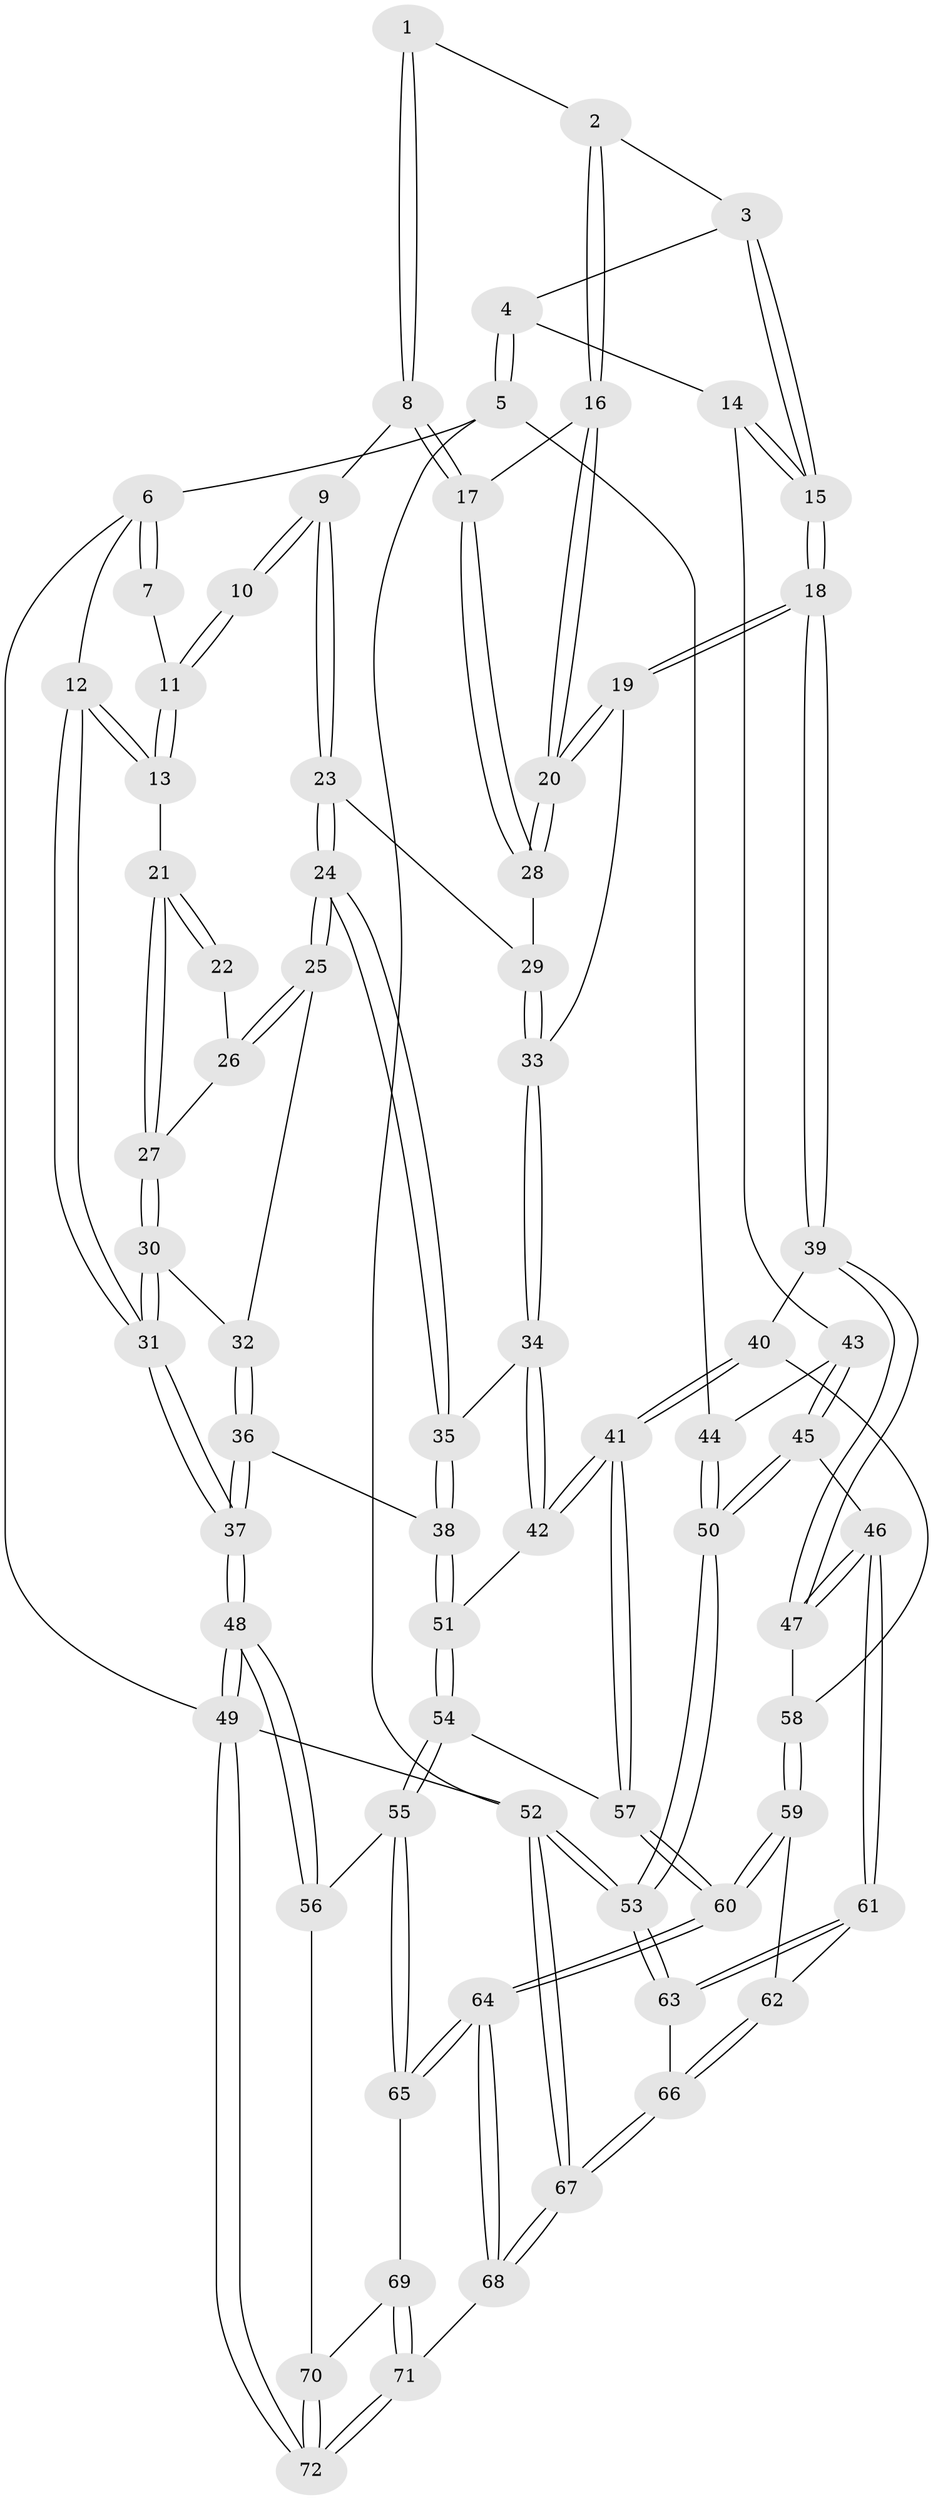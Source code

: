 // Generated by graph-tools (version 1.1) at 2025/17/03/09/25 04:17:23]
// undirected, 72 vertices, 177 edges
graph export_dot {
graph [start="1"]
  node [color=gray90,style=filled];
  1 [pos="+0.415150727318987+0"];
  2 [pos="+0.5319687713202496+0"];
  3 [pos="+0.5817894992361129+0"];
  4 [pos="+0.7411409389070178+0"];
  5 [pos="+1+0"];
  6 [pos="+0+0"];
  7 [pos="+0.3223846633152565+0"];
  8 [pos="+0.3786176097166104+0.03229945753971218"];
  9 [pos="+0.23400938231489804+0.14025023440552473"];
  10 [pos="+0.2142234633615247+0.12630976652529274"];
  11 [pos="+0.2203696729783316+0.068967697887592"];
  12 [pos="+0+0"];
  13 [pos="+0+0.04280769846161693"];
  14 [pos="+0.8003292355905833+0.2770635995281907"];
  15 [pos="+0.727137127341001+0.29654536602672865"];
  16 [pos="+0.5150557886548968+0.1602925737139124"];
  17 [pos="+0.37359569878793025+0.1486498884154624"];
  18 [pos="+0.7260638194781025+0.2974472735702881"];
  19 [pos="+0.5898829886750323+0.28130489808453923"];
  20 [pos="+0.5499931511471869+0.23646291866547575"];
  21 [pos="+0.04027305497265833+0.10531339380012895"];
  22 [pos="+0.2123549315772208+0.12689736472859345"];
  23 [pos="+0.3147090131075571+0.23592258627520934"];
  24 [pos="+0.28116496883897774+0.3210288453137468"];
  25 [pos="+0.18630387990256075+0.2918650985106064"];
  26 [pos="+0.17945541957755606+0.17426979555269204"];
  27 [pos="+0.08549613228279158+0.19691969615540705"];
  28 [pos="+0.34875901864097036+0.2034229109466444"];
  29 [pos="+0.32975542421768406+0.22403452947834107"];
  30 [pos="+0.10136176814849683+0.2685092673724204"];
  31 [pos="+0+0.487126680307374"];
  32 [pos="+0.17747008410727272+0.29099429341833877"];
  33 [pos="+0.5377115542465873+0.31171491685214014"];
  34 [pos="+0.3728004007764246+0.4461355274296332"];
  35 [pos="+0.3065204371295057+0.39606107619451203"];
  36 [pos="+0.04958188263795396+0.49672596323100543"];
  37 [pos="+0+0.5101939955057447"];
  38 [pos="+0.11401944776388687+0.5008916587794344"];
  39 [pos="+0.7038144736867602+0.4524502500114096"];
  40 [pos="+0.46404430220363024+0.5757398795094965"];
  41 [pos="+0.45990835654648166+0.5765121572634514"];
  42 [pos="+0.3838966052546027+0.47593015584157383"];
  43 [pos="+0.8902628962909374+0.2617672495380108"];
  44 [pos="+1+0.1360585235738408"];
  45 [pos="+0.9411641809068994+0.6356212605113667"];
  46 [pos="+0.8227920798820925+0.6371537031465562"];
  47 [pos="+0.7811457536656654+0.5963991693966458"];
  48 [pos="+0+0.7411541185071087"];
  49 [pos="+0+1"];
  50 [pos="+1+0.7019869510545756"];
  51 [pos="+0.21033001762148246+0.6220920058297762"];
  52 [pos="+1+1"];
  53 [pos="+1+1"];
  54 [pos="+0.21660189323255544+0.7259214384233986"];
  55 [pos="+0.16135515275452214+0.7794294421879443"];
  56 [pos="+0.12435444221322109+0.7827294114939697"];
  57 [pos="+0.4293026737712104+0.7029387079739614"];
  58 [pos="+0.6236659728984593+0.6487565785979909"];
  59 [pos="+0.6296303747849576+0.7947367022860783"];
  60 [pos="+0.49341878033744213+0.8376990447566918"];
  61 [pos="+0.7924452425430366+0.6922423574760236"];
  62 [pos="+0.6930941873536582+0.7946154020622683"];
  63 [pos="+0.8652431844761652+0.8868246923577158"];
  64 [pos="+0.47433188129674125+0.9133505689421738"];
  65 [pos="+0.21992990966013043+0.8576489740045287"];
  66 [pos="+0.7455565393606021+0.8892237623390334"];
  67 [pos="+0.6488690394194611+1"];
  68 [pos="+0.48996062376505917+1"];
  69 [pos="+0.22193604049458143+0.9170038997982336"];
  70 [pos="+0.12407572821143538+0.9850865241979055"];
  71 [pos="+0.31217786637397854+1"];
  72 [pos="+0+1"];
  1 -- 2;
  1 -- 8;
  1 -- 8;
  2 -- 3;
  2 -- 16;
  2 -- 16;
  3 -- 4;
  3 -- 15;
  3 -- 15;
  4 -- 5;
  4 -- 5;
  4 -- 14;
  5 -- 6;
  5 -- 44;
  5 -- 52;
  6 -- 7;
  6 -- 7;
  6 -- 12;
  6 -- 49;
  7 -- 11;
  8 -- 9;
  8 -- 17;
  8 -- 17;
  9 -- 10;
  9 -- 10;
  9 -- 23;
  9 -- 23;
  10 -- 11;
  10 -- 11;
  11 -- 13;
  11 -- 13;
  12 -- 13;
  12 -- 13;
  12 -- 31;
  12 -- 31;
  13 -- 21;
  14 -- 15;
  14 -- 15;
  14 -- 43;
  15 -- 18;
  15 -- 18;
  16 -- 17;
  16 -- 20;
  16 -- 20;
  17 -- 28;
  17 -- 28;
  18 -- 19;
  18 -- 19;
  18 -- 39;
  18 -- 39;
  19 -- 20;
  19 -- 20;
  19 -- 33;
  20 -- 28;
  20 -- 28;
  21 -- 22;
  21 -- 22;
  21 -- 27;
  21 -- 27;
  22 -- 26;
  23 -- 24;
  23 -- 24;
  23 -- 29;
  24 -- 25;
  24 -- 25;
  24 -- 35;
  24 -- 35;
  25 -- 26;
  25 -- 26;
  25 -- 32;
  26 -- 27;
  27 -- 30;
  27 -- 30;
  28 -- 29;
  29 -- 33;
  29 -- 33;
  30 -- 31;
  30 -- 31;
  30 -- 32;
  31 -- 37;
  31 -- 37;
  32 -- 36;
  32 -- 36;
  33 -- 34;
  33 -- 34;
  34 -- 35;
  34 -- 42;
  34 -- 42;
  35 -- 38;
  35 -- 38;
  36 -- 37;
  36 -- 37;
  36 -- 38;
  37 -- 48;
  37 -- 48;
  38 -- 51;
  38 -- 51;
  39 -- 40;
  39 -- 47;
  39 -- 47;
  40 -- 41;
  40 -- 41;
  40 -- 58;
  41 -- 42;
  41 -- 42;
  41 -- 57;
  41 -- 57;
  42 -- 51;
  43 -- 44;
  43 -- 45;
  43 -- 45;
  44 -- 50;
  44 -- 50;
  45 -- 46;
  45 -- 50;
  45 -- 50;
  46 -- 47;
  46 -- 47;
  46 -- 61;
  46 -- 61;
  47 -- 58;
  48 -- 49;
  48 -- 49;
  48 -- 56;
  48 -- 56;
  49 -- 72;
  49 -- 72;
  49 -- 52;
  50 -- 53;
  50 -- 53;
  51 -- 54;
  51 -- 54;
  52 -- 53;
  52 -- 53;
  52 -- 67;
  52 -- 67;
  53 -- 63;
  53 -- 63;
  54 -- 55;
  54 -- 55;
  54 -- 57;
  55 -- 56;
  55 -- 65;
  55 -- 65;
  56 -- 70;
  57 -- 60;
  57 -- 60;
  58 -- 59;
  58 -- 59;
  59 -- 60;
  59 -- 60;
  59 -- 62;
  60 -- 64;
  60 -- 64;
  61 -- 62;
  61 -- 63;
  61 -- 63;
  62 -- 66;
  62 -- 66;
  63 -- 66;
  64 -- 65;
  64 -- 65;
  64 -- 68;
  64 -- 68;
  65 -- 69;
  66 -- 67;
  66 -- 67;
  67 -- 68;
  67 -- 68;
  68 -- 71;
  69 -- 70;
  69 -- 71;
  69 -- 71;
  70 -- 72;
  70 -- 72;
  71 -- 72;
  71 -- 72;
}
